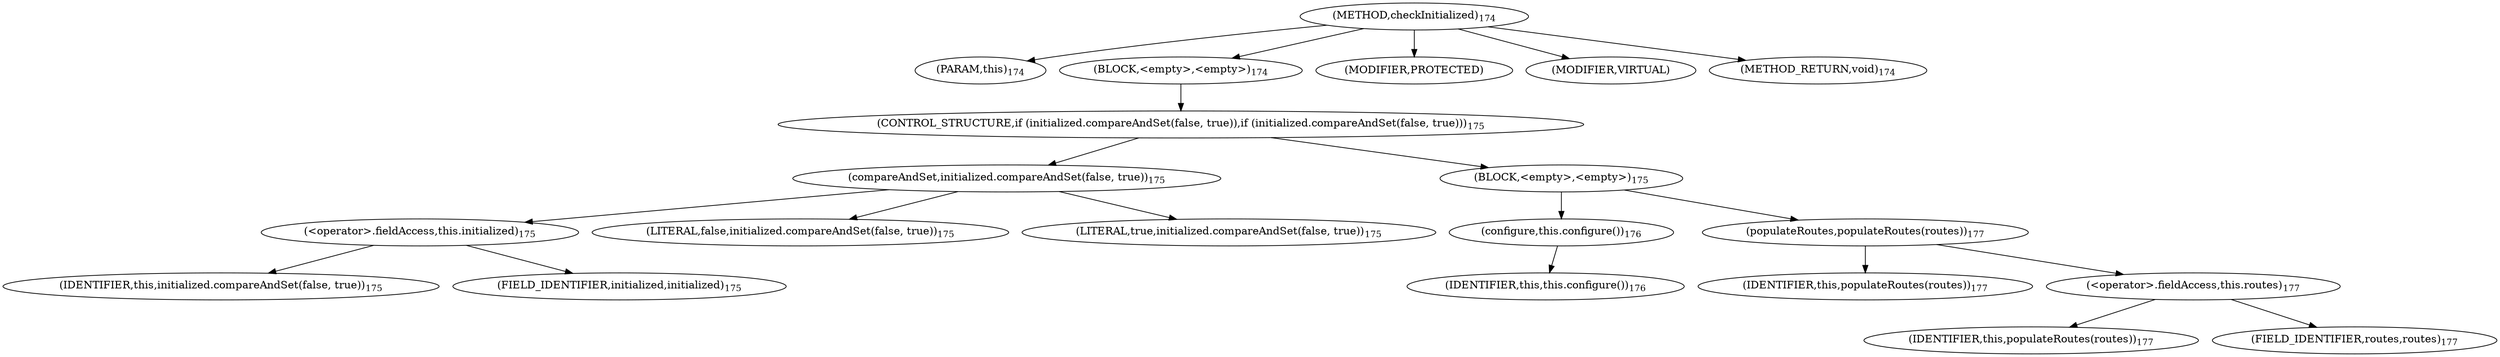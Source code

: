 digraph "checkInitialized" {  
"295" [label = <(METHOD,checkInitialized)<SUB>174</SUB>> ]
"26" [label = <(PARAM,this)<SUB>174</SUB>> ]
"296" [label = <(BLOCK,&lt;empty&gt;,&lt;empty&gt;)<SUB>174</SUB>> ]
"297" [label = <(CONTROL_STRUCTURE,if (initialized.compareAndSet(false, true)),if (initialized.compareAndSet(false, true)))<SUB>175</SUB>> ]
"298" [label = <(compareAndSet,initialized.compareAndSet(false, true))<SUB>175</SUB>> ]
"299" [label = <(&lt;operator&gt;.fieldAccess,this.initialized)<SUB>175</SUB>> ]
"300" [label = <(IDENTIFIER,this,initialized.compareAndSet(false, true))<SUB>175</SUB>> ]
"301" [label = <(FIELD_IDENTIFIER,initialized,initialized)<SUB>175</SUB>> ]
"302" [label = <(LITERAL,false,initialized.compareAndSet(false, true))<SUB>175</SUB>> ]
"303" [label = <(LITERAL,true,initialized.compareAndSet(false, true))<SUB>175</SUB>> ]
"304" [label = <(BLOCK,&lt;empty&gt;,&lt;empty&gt;)<SUB>175</SUB>> ]
"305" [label = <(configure,this.configure())<SUB>176</SUB>> ]
"25" [label = <(IDENTIFIER,this,this.configure())<SUB>176</SUB>> ]
"306" [label = <(populateRoutes,populateRoutes(routes))<SUB>177</SUB>> ]
"27" [label = <(IDENTIFIER,this,populateRoutes(routes))<SUB>177</SUB>> ]
"307" [label = <(&lt;operator&gt;.fieldAccess,this.routes)<SUB>177</SUB>> ]
"308" [label = <(IDENTIFIER,this,populateRoutes(routes))<SUB>177</SUB>> ]
"309" [label = <(FIELD_IDENTIFIER,routes,routes)<SUB>177</SUB>> ]
"310" [label = <(MODIFIER,PROTECTED)> ]
"311" [label = <(MODIFIER,VIRTUAL)> ]
"312" [label = <(METHOD_RETURN,void)<SUB>174</SUB>> ]
  "295" -> "26" 
  "295" -> "296" 
  "295" -> "310" 
  "295" -> "311" 
  "295" -> "312" 
  "296" -> "297" 
  "297" -> "298" 
  "297" -> "304" 
  "298" -> "299" 
  "298" -> "302" 
  "298" -> "303" 
  "299" -> "300" 
  "299" -> "301" 
  "304" -> "305" 
  "304" -> "306" 
  "305" -> "25" 
  "306" -> "27" 
  "306" -> "307" 
  "307" -> "308" 
  "307" -> "309" 
}

